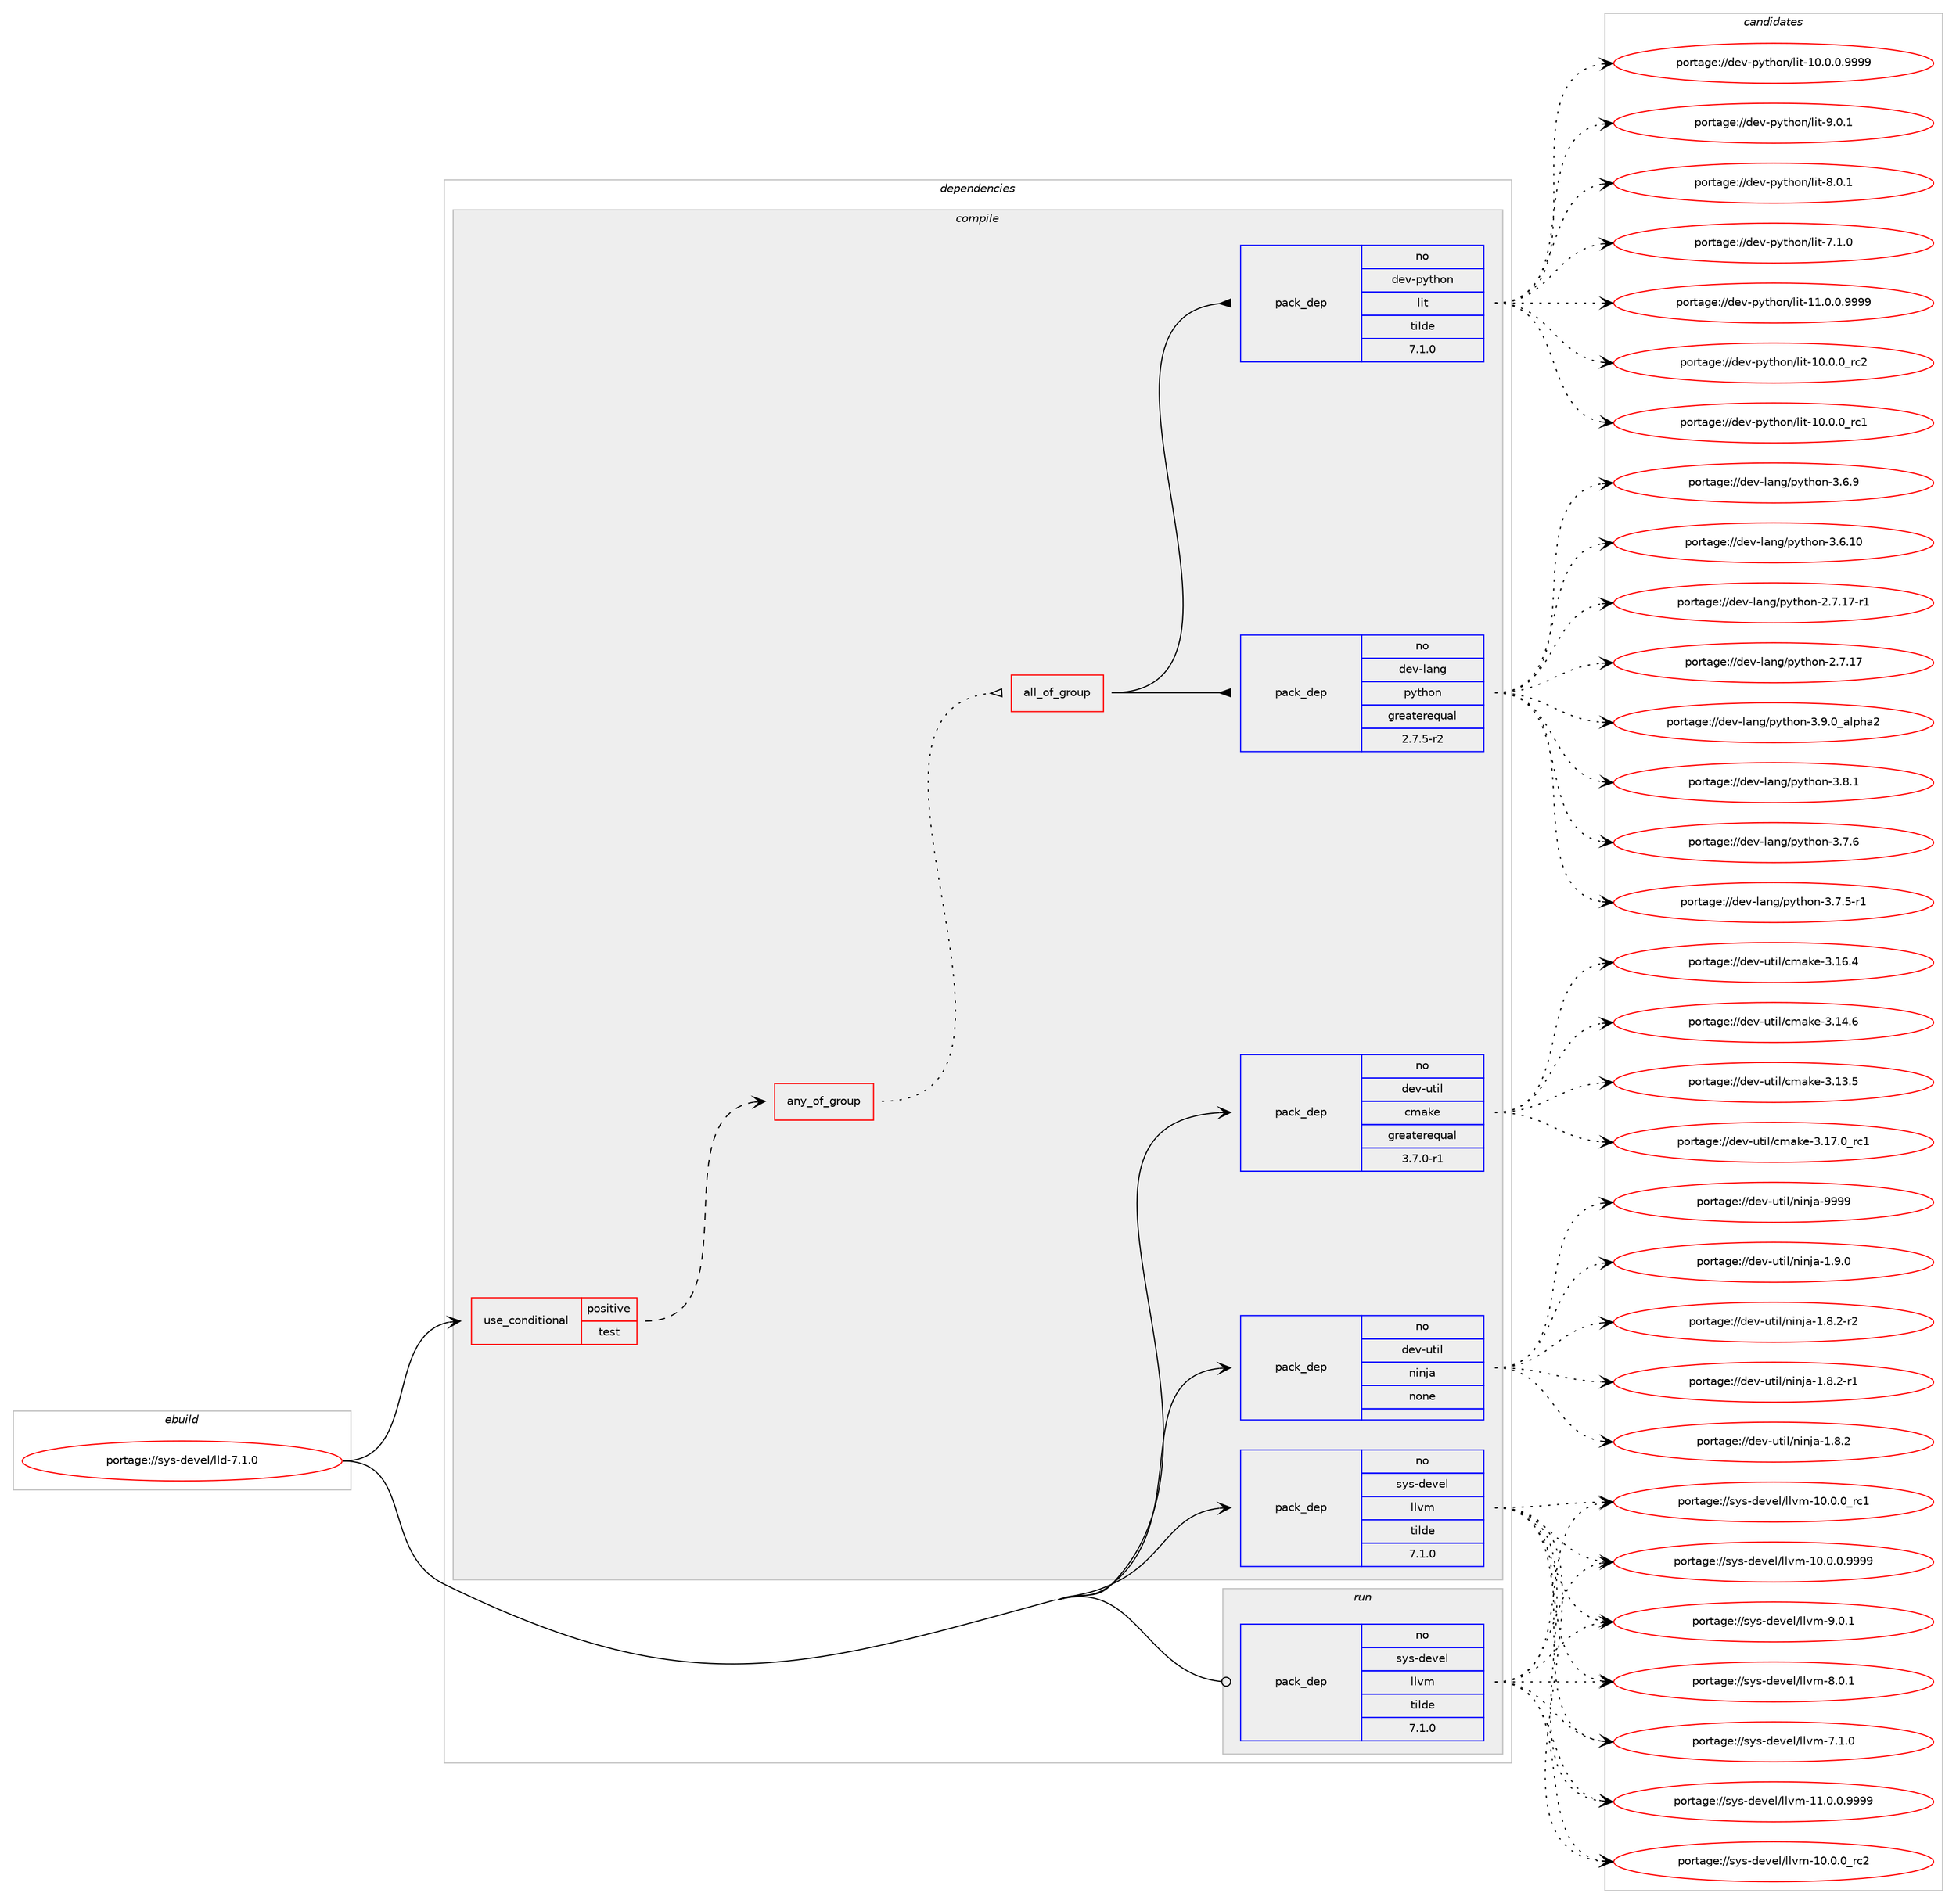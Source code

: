 digraph prolog {

# *************
# Graph options
# *************

newrank=true;
concentrate=true;
compound=true;
graph [rankdir=LR,fontname=Helvetica,fontsize=10,ranksep=1.5];#, ranksep=2.5, nodesep=0.2];
edge  [arrowhead=vee];
node  [fontname=Helvetica,fontsize=10];

# **********
# The ebuild
# **********

subgraph cluster_leftcol {
color=gray;
rank=same;
label=<<i>ebuild</i>>;
id [label="portage://sys-devel/lld-7.1.0", color=red, width=4, href="../sys-devel/lld-7.1.0.svg"];
}

# ****************
# The dependencies
# ****************

subgraph cluster_midcol {
color=gray;
label=<<i>dependencies</i>>;
subgraph cluster_compile {
fillcolor="#eeeeee";
style=filled;
label=<<i>compile</i>>;
subgraph cond9875 {
dependency48824 [label=<<TABLE BORDER="0" CELLBORDER="1" CELLSPACING="0" CELLPADDING="4"><TR><TD ROWSPAN="3" CELLPADDING="10">use_conditional</TD></TR><TR><TD>positive</TD></TR><TR><TD>test</TD></TR></TABLE>>, shape=none, color=red];
subgraph any1028 {
dependency48825 [label=<<TABLE BORDER="0" CELLBORDER="1" CELLSPACING="0" CELLPADDING="4"><TR><TD CELLPADDING="10">any_of_group</TD></TR></TABLE>>, shape=none, color=red];subgraph all67 {
dependency48826 [label=<<TABLE BORDER="0" CELLBORDER="1" CELLSPACING="0" CELLPADDING="4"><TR><TD CELLPADDING="10">all_of_group</TD></TR></TABLE>>, shape=none, color=red];subgraph pack37857 {
dependency48827 [label=<<TABLE BORDER="0" CELLBORDER="1" CELLSPACING="0" CELLPADDING="4" WIDTH="220"><TR><TD ROWSPAN="6" CELLPADDING="30">pack_dep</TD></TR><TR><TD WIDTH="110">no</TD></TR><TR><TD>dev-lang</TD></TR><TR><TD>python</TD></TR><TR><TD>greaterequal</TD></TR><TR><TD>2.7.5-r2</TD></TR></TABLE>>, shape=none, color=blue];
}
dependency48826:e -> dependency48827:w [weight=20,style="solid",arrowhead="inv"];
subgraph pack37858 {
dependency48828 [label=<<TABLE BORDER="0" CELLBORDER="1" CELLSPACING="0" CELLPADDING="4" WIDTH="220"><TR><TD ROWSPAN="6" CELLPADDING="30">pack_dep</TD></TR><TR><TD WIDTH="110">no</TD></TR><TR><TD>dev-python</TD></TR><TR><TD>lit</TD></TR><TR><TD>tilde</TD></TR><TR><TD>7.1.0</TD></TR></TABLE>>, shape=none, color=blue];
}
dependency48826:e -> dependency48828:w [weight=20,style="solid",arrowhead="inv"];
}
dependency48825:e -> dependency48826:w [weight=20,style="dotted",arrowhead="oinv"];
}
dependency48824:e -> dependency48825:w [weight=20,style="dashed",arrowhead="vee"];
}
id:e -> dependency48824:w [weight=20,style="solid",arrowhead="vee"];
subgraph pack37859 {
dependency48829 [label=<<TABLE BORDER="0" CELLBORDER="1" CELLSPACING="0" CELLPADDING="4" WIDTH="220"><TR><TD ROWSPAN="6" CELLPADDING="30">pack_dep</TD></TR><TR><TD WIDTH="110">no</TD></TR><TR><TD>dev-util</TD></TR><TR><TD>cmake</TD></TR><TR><TD>greaterequal</TD></TR><TR><TD>3.7.0-r1</TD></TR></TABLE>>, shape=none, color=blue];
}
id:e -> dependency48829:w [weight=20,style="solid",arrowhead="vee"];
subgraph pack37860 {
dependency48830 [label=<<TABLE BORDER="0" CELLBORDER="1" CELLSPACING="0" CELLPADDING="4" WIDTH="220"><TR><TD ROWSPAN="6" CELLPADDING="30">pack_dep</TD></TR><TR><TD WIDTH="110">no</TD></TR><TR><TD>dev-util</TD></TR><TR><TD>ninja</TD></TR><TR><TD>none</TD></TR><TR><TD></TD></TR></TABLE>>, shape=none, color=blue];
}
id:e -> dependency48830:w [weight=20,style="solid",arrowhead="vee"];
subgraph pack37861 {
dependency48831 [label=<<TABLE BORDER="0" CELLBORDER="1" CELLSPACING="0" CELLPADDING="4" WIDTH="220"><TR><TD ROWSPAN="6" CELLPADDING="30">pack_dep</TD></TR><TR><TD WIDTH="110">no</TD></TR><TR><TD>sys-devel</TD></TR><TR><TD>llvm</TD></TR><TR><TD>tilde</TD></TR><TR><TD>7.1.0</TD></TR></TABLE>>, shape=none, color=blue];
}
id:e -> dependency48831:w [weight=20,style="solid",arrowhead="vee"];
}
subgraph cluster_compileandrun {
fillcolor="#eeeeee";
style=filled;
label=<<i>compile and run</i>>;
}
subgraph cluster_run {
fillcolor="#eeeeee";
style=filled;
label=<<i>run</i>>;
subgraph pack37862 {
dependency48832 [label=<<TABLE BORDER="0" CELLBORDER="1" CELLSPACING="0" CELLPADDING="4" WIDTH="220"><TR><TD ROWSPAN="6" CELLPADDING="30">pack_dep</TD></TR><TR><TD WIDTH="110">no</TD></TR><TR><TD>sys-devel</TD></TR><TR><TD>llvm</TD></TR><TR><TD>tilde</TD></TR><TR><TD>7.1.0</TD></TR></TABLE>>, shape=none, color=blue];
}
id:e -> dependency48832:w [weight=20,style="solid",arrowhead="odot"];
}
}

# **************
# The candidates
# **************

subgraph cluster_choices {
rank=same;
color=gray;
label=<<i>candidates</i>>;

subgraph choice37857 {
color=black;
nodesep=1;
choice10010111845108971101034711212111610411111045514657464895971081121049750 [label="portage://dev-lang/python-3.9.0_alpha2", color=red, width=4,href="../dev-lang/python-3.9.0_alpha2.svg"];
choice100101118451089711010347112121116104111110455146564649 [label="portage://dev-lang/python-3.8.1", color=red, width=4,href="../dev-lang/python-3.8.1.svg"];
choice100101118451089711010347112121116104111110455146554654 [label="portage://dev-lang/python-3.7.6", color=red, width=4,href="../dev-lang/python-3.7.6.svg"];
choice1001011184510897110103471121211161041111104551465546534511449 [label="portage://dev-lang/python-3.7.5-r1", color=red, width=4,href="../dev-lang/python-3.7.5-r1.svg"];
choice100101118451089711010347112121116104111110455146544657 [label="portage://dev-lang/python-3.6.9", color=red, width=4,href="../dev-lang/python-3.6.9.svg"];
choice10010111845108971101034711212111610411111045514654464948 [label="portage://dev-lang/python-3.6.10", color=red, width=4,href="../dev-lang/python-3.6.10.svg"];
choice100101118451089711010347112121116104111110455046554649554511449 [label="portage://dev-lang/python-2.7.17-r1", color=red, width=4,href="../dev-lang/python-2.7.17-r1.svg"];
choice10010111845108971101034711212111610411111045504655464955 [label="portage://dev-lang/python-2.7.17", color=red, width=4,href="../dev-lang/python-2.7.17.svg"];
dependency48827:e -> choice10010111845108971101034711212111610411111045514657464895971081121049750:w [style=dotted,weight="100"];
dependency48827:e -> choice100101118451089711010347112121116104111110455146564649:w [style=dotted,weight="100"];
dependency48827:e -> choice100101118451089711010347112121116104111110455146554654:w [style=dotted,weight="100"];
dependency48827:e -> choice1001011184510897110103471121211161041111104551465546534511449:w [style=dotted,weight="100"];
dependency48827:e -> choice100101118451089711010347112121116104111110455146544657:w [style=dotted,weight="100"];
dependency48827:e -> choice10010111845108971101034711212111610411111045514654464948:w [style=dotted,weight="100"];
dependency48827:e -> choice100101118451089711010347112121116104111110455046554649554511449:w [style=dotted,weight="100"];
dependency48827:e -> choice10010111845108971101034711212111610411111045504655464955:w [style=dotted,weight="100"];
}
subgraph choice37858 {
color=black;
nodesep=1;
choice1001011184511212111610411111047108105116455746484649 [label="portage://dev-python/lit-9.0.1", color=red, width=4,href="../dev-python/lit-9.0.1.svg"];
choice1001011184511212111610411111047108105116455646484649 [label="portage://dev-python/lit-8.0.1", color=red, width=4,href="../dev-python/lit-8.0.1.svg"];
choice1001011184511212111610411111047108105116455546494648 [label="portage://dev-python/lit-7.1.0", color=red, width=4,href="../dev-python/lit-7.1.0.svg"];
choice1001011184511212111610411111047108105116454949464846484657575757 [label="portage://dev-python/lit-11.0.0.9999", color=red, width=4,href="../dev-python/lit-11.0.0.9999.svg"];
choice100101118451121211161041111104710810511645494846484648951149950 [label="portage://dev-python/lit-10.0.0_rc2", color=red, width=4,href="../dev-python/lit-10.0.0_rc2.svg"];
choice100101118451121211161041111104710810511645494846484648951149949 [label="portage://dev-python/lit-10.0.0_rc1", color=red, width=4,href="../dev-python/lit-10.0.0_rc1.svg"];
choice1001011184511212111610411111047108105116454948464846484657575757 [label="portage://dev-python/lit-10.0.0.9999", color=red, width=4,href="../dev-python/lit-10.0.0.9999.svg"];
dependency48828:e -> choice1001011184511212111610411111047108105116455746484649:w [style=dotted,weight="100"];
dependency48828:e -> choice1001011184511212111610411111047108105116455646484649:w [style=dotted,weight="100"];
dependency48828:e -> choice1001011184511212111610411111047108105116455546494648:w [style=dotted,weight="100"];
dependency48828:e -> choice1001011184511212111610411111047108105116454949464846484657575757:w [style=dotted,weight="100"];
dependency48828:e -> choice100101118451121211161041111104710810511645494846484648951149950:w [style=dotted,weight="100"];
dependency48828:e -> choice100101118451121211161041111104710810511645494846484648951149949:w [style=dotted,weight="100"];
dependency48828:e -> choice1001011184511212111610411111047108105116454948464846484657575757:w [style=dotted,weight="100"];
}
subgraph choice37859 {
color=black;
nodesep=1;
choice1001011184511711610510847991099710710145514649554648951149949 [label="portage://dev-util/cmake-3.17.0_rc1", color=red, width=4,href="../dev-util/cmake-3.17.0_rc1.svg"];
choice1001011184511711610510847991099710710145514649544652 [label="portage://dev-util/cmake-3.16.4", color=red, width=4,href="../dev-util/cmake-3.16.4.svg"];
choice1001011184511711610510847991099710710145514649524654 [label="portage://dev-util/cmake-3.14.6", color=red, width=4,href="../dev-util/cmake-3.14.6.svg"];
choice1001011184511711610510847991099710710145514649514653 [label="portage://dev-util/cmake-3.13.5", color=red, width=4,href="../dev-util/cmake-3.13.5.svg"];
dependency48829:e -> choice1001011184511711610510847991099710710145514649554648951149949:w [style=dotted,weight="100"];
dependency48829:e -> choice1001011184511711610510847991099710710145514649544652:w [style=dotted,weight="100"];
dependency48829:e -> choice1001011184511711610510847991099710710145514649524654:w [style=dotted,weight="100"];
dependency48829:e -> choice1001011184511711610510847991099710710145514649514653:w [style=dotted,weight="100"];
}
subgraph choice37860 {
color=black;
nodesep=1;
choice1001011184511711610510847110105110106974557575757 [label="portage://dev-util/ninja-9999", color=red, width=4,href="../dev-util/ninja-9999.svg"];
choice100101118451171161051084711010511010697454946574648 [label="portage://dev-util/ninja-1.9.0", color=red, width=4,href="../dev-util/ninja-1.9.0.svg"];
choice1001011184511711610510847110105110106974549465646504511450 [label="portage://dev-util/ninja-1.8.2-r2", color=red, width=4,href="../dev-util/ninja-1.8.2-r2.svg"];
choice1001011184511711610510847110105110106974549465646504511449 [label="portage://dev-util/ninja-1.8.2-r1", color=red, width=4,href="../dev-util/ninja-1.8.2-r1.svg"];
choice100101118451171161051084711010511010697454946564650 [label="portage://dev-util/ninja-1.8.2", color=red, width=4,href="../dev-util/ninja-1.8.2.svg"];
dependency48830:e -> choice1001011184511711610510847110105110106974557575757:w [style=dotted,weight="100"];
dependency48830:e -> choice100101118451171161051084711010511010697454946574648:w [style=dotted,weight="100"];
dependency48830:e -> choice1001011184511711610510847110105110106974549465646504511450:w [style=dotted,weight="100"];
dependency48830:e -> choice1001011184511711610510847110105110106974549465646504511449:w [style=dotted,weight="100"];
dependency48830:e -> choice100101118451171161051084711010511010697454946564650:w [style=dotted,weight="100"];
}
subgraph choice37861 {
color=black;
nodesep=1;
choice1151211154510010111810110847108108118109455746484649 [label="portage://sys-devel/llvm-9.0.1", color=red, width=4,href="../sys-devel/llvm-9.0.1.svg"];
choice1151211154510010111810110847108108118109455646484649 [label="portage://sys-devel/llvm-8.0.1", color=red, width=4,href="../sys-devel/llvm-8.0.1.svg"];
choice1151211154510010111810110847108108118109455546494648 [label="portage://sys-devel/llvm-7.1.0", color=red, width=4,href="../sys-devel/llvm-7.1.0.svg"];
choice1151211154510010111810110847108108118109454949464846484657575757 [label="portage://sys-devel/llvm-11.0.0.9999", color=red, width=4,href="../sys-devel/llvm-11.0.0.9999.svg"];
choice115121115451001011181011084710810811810945494846484648951149950 [label="portage://sys-devel/llvm-10.0.0_rc2", color=red, width=4,href="../sys-devel/llvm-10.0.0_rc2.svg"];
choice115121115451001011181011084710810811810945494846484648951149949 [label="portage://sys-devel/llvm-10.0.0_rc1", color=red, width=4,href="../sys-devel/llvm-10.0.0_rc1.svg"];
choice1151211154510010111810110847108108118109454948464846484657575757 [label="portage://sys-devel/llvm-10.0.0.9999", color=red, width=4,href="../sys-devel/llvm-10.0.0.9999.svg"];
dependency48831:e -> choice1151211154510010111810110847108108118109455746484649:w [style=dotted,weight="100"];
dependency48831:e -> choice1151211154510010111810110847108108118109455646484649:w [style=dotted,weight="100"];
dependency48831:e -> choice1151211154510010111810110847108108118109455546494648:w [style=dotted,weight="100"];
dependency48831:e -> choice1151211154510010111810110847108108118109454949464846484657575757:w [style=dotted,weight="100"];
dependency48831:e -> choice115121115451001011181011084710810811810945494846484648951149950:w [style=dotted,weight="100"];
dependency48831:e -> choice115121115451001011181011084710810811810945494846484648951149949:w [style=dotted,weight="100"];
dependency48831:e -> choice1151211154510010111810110847108108118109454948464846484657575757:w [style=dotted,weight="100"];
}
subgraph choice37862 {
color=black;
nodesep=1;
choice1151211154510010111810110847108108118109455746484649 [label="portage://sys-devel/llvm-9.0.1", color=red, width=4,href="../sys-devel/llvm-9.0.1.svg"];
choice1151211154510010111810110847108108118109455646484649 [label="portage://sys-devel/llvm-8.0.1", color=red, width=4,href="../sys-devel/llvm-8.0.1.svg"];
choice1151211154510010111810110847108108118109455546494648 [label="portage://sys-devel/llvm-7.1.0", color=red, width=4,href="../sys-devel/llvm-7.1.0.svg"];
choice1151211154510010111810110847108108118109454949464846484657575757 [label="portage://sys-devel/llvm-11.0.0.9999", color=red, width=4,href="../sys-devel/llvm-11.0.0.9999.svg"];
choice115121115451001011181011084710810811810945494846484648951149950 [label="portage://sys-devel/llvm-10.0.0_rc2", color=red, width=4,href="../sys-devel/llvm-10.0.0_rc2.svg"];
choice115121115451001011181011084710810811810945494846484648951149949 [label="portage://sys-devel/llvm-10.0.0_rc1", color=red, width=4,href="../sys-devel/llvm-10.0.0_rc1.svg"];
choice1151211154510010111810110847108108118109454948464846484657575757 [label="portage://sys-devel/llvm-10.0.0.9999", color=red, width=4,href="../sys-devel/llvm-10.0.0.9999.svg"];
dependency48832:e -> choice1151211154510010111810110847108108118109455746484649:w [style=dotted,weight="100"];
dependency48832:e -> choice1151211154510010111810110847108108118109455646484649:w [style=dotted,weight="100"];
dependency48832:e -> choice1151211154510010111810110847108108118109455546494648:w [style=dotted,weight="100"];
dependency48832:e -> choice1151211154510010111810110847108108118109454949464846484657575757:w [style=dotted,weight="100"];
dependency48832:e -> choice115121115451001011181011084710810811810945494846484648951149950:w [style=dotted,weight="100"];
dependency48832:e -> choice115121115451001011181011084710810811810945494846484648951149949:w [style=dotted,weight="100"];
dependency48832:e -> choice1151211154510010111810110847108108118109454948464846484657575757:w [style=dotted,weight="100"];
}
}

}
